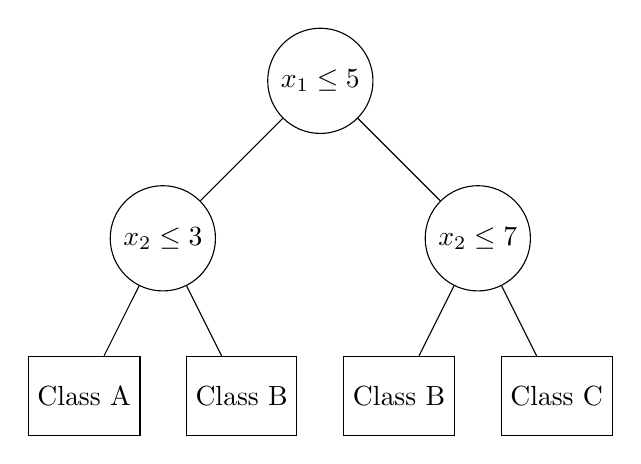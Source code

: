 
\begin{tikzpicture}[
  level distance=2cm,
  level 1/.style={sibling distance=4cm},
  level 2/.style={sibling distance=2cm},
  every node/.style={circle, draw, minimum size=1cm}
]
\node {$x_1 \leq 5$}
  child { node {$x_2 \leq 3$}
    child { node[rectangle] {Class A} }
    child { node[rectangle] {Class B} }
  }
  child { node {$x_2 \leq 7$}
    child { node[rectangle] {Class B} }
    child { node[rectangle] {Class C} }
  };
\end{tikzpicture}
